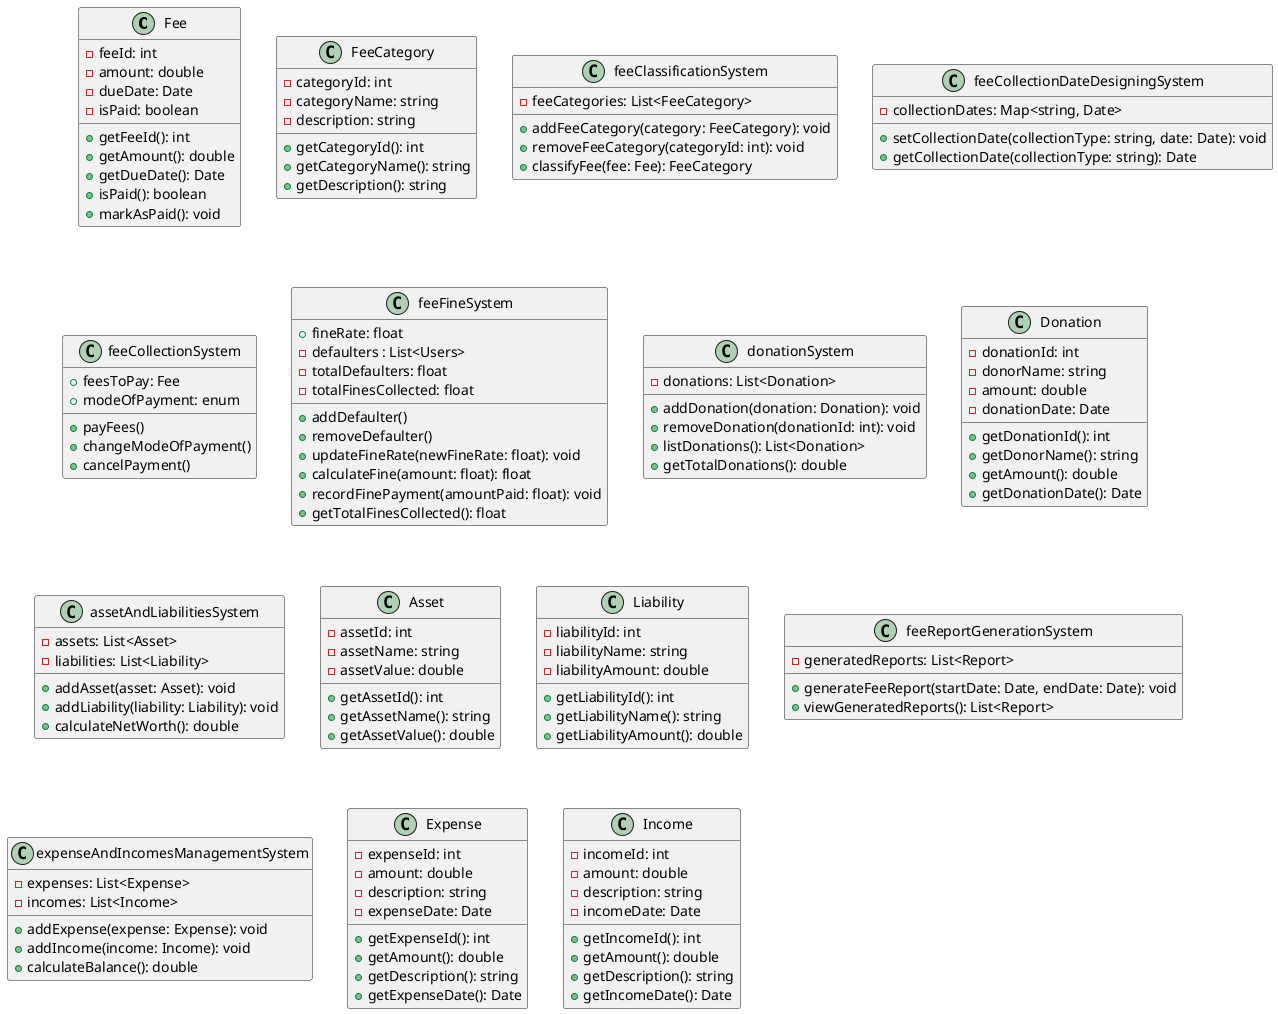 @startuml finance

class Fee {
	- feeId: int
	- amount: double
	- dueDate: Date
	- isPaid: boolean
	+ getFeeId(): int
	+ getAmount(): double
	+ getDueDate(): Date
	+ isPaid(): boolean
	+ markAsPaid(): void
}

class FeeCategory {
	- categoryId: int
	- categoryName: string
	- description: string
	+ getCategoryId(): int
	+ getCategoryName(): string
	+ getDescription(): string
}

class feeClassificationSystem {
	- feeCategories: List<FeeCategory>
	+ addFeeCategory(category: FeeCategory): void
	+ removeFeeCategory(categoryId: int): void
	+ classifyFee(fee: Fee): FeeCategory
}

class feeCollectionDateDesigningSystem {
	- collectionDates: Map<string, Date>
	+ setCollectionDate(collectionType: string, date: Date): void
	+ getCollectionDate(collectionType: string): Date
}

class feeCollectionSystem {
	+ feesToPay: Fee
	+ modeOfPayment: enum
	
	+ payFees()
	+ changeModeOfPayment()
	+ cancelPayment()
}

class feeFineSystem {
    + fineRate: float
	- defaulters : List<Users>
	- totalDefaulters: float
    - totalFinesCollected: float
    
	+ addDefaulter()
	+ removeDefaulter()
    + updateFineRate(newFineRate: float): void
    + calculateFine(amount: float): float
    + recordFinePayment(amountPaid: float): void
    + getTotalFinesCollected(): float
}

class donationSystem {
	- donations: List<Donation>
	+ addDonation(donation: Donation): void
	+ removeDonation(donationId: int): void
	+ listDonations(): List<Donation>
	+ getTotalDonations(): double
}

class Donation {
	- donationId: int
	- donorName: string
	- amount: double
	- donationDate: Date
	+ getDonationId(): int
	+ getDonorName(): string
	+ getAmount(): double
	+ getDonationDate(): Date
}

class assetAndLiabilitiesSystem {
	- assets: List<Asset>
	- liabilities: List<Liability>
	+ addAsset(asset: Asset): void
	+ addLiability(liability: Liability): void
	+ calculateNetWorth(): double
}

class Asset {
	- assetId: int
	- assetName: string
	- assetValue: double
	+ getAssetId(): int
	+ getAssetName(): string
	+ getAssetValue(): double
}

class Liability {
	- liabilityId: int
	- liabilityName: string
	- liabilityAmount: double
	+ getLiabilityId(): int
	+ getLiabilityName(): string
	+ getLiabilityAmount(): double
}

class feeReportGenerationSystem {
  	- generatedReports: List<Report>
	'Should the reports go to the database, or should they rest with the system?: Can do that it goes to the cache and everytime the generatedReports is invoked, it fetches the data into this variable'

	+ generateFeeReport(startDate: Date, endDate: Date): void
	+ viewGeneratedReports(): List<Report>
}

class expenseAndIncomesManagementSystem {
	- expenses: List<Expense>
	- incomes: List<Income>
	+ addExpense(expense: Expense): void
	+ addIncome(income: Income): void
	+ calculateBalance(): double
}

class Expense {
	- expenseId: int
	- amount: double
	- description: string
	- expenseDate: Date

	+ getExpenseId(): int
	+ getAmount(): double
	+ getDescription(): string
	+ getExpenseDate(): Date
}

class Income {
	- incomeId: int
	- amount: double
	- description: string
	- incomeDate: Date

	+ getIncomeId(): int
	+ getAmount(): double
	+ getDescription(): string
	+ getIncomeDate(): Date
}

@enduml